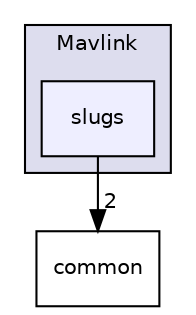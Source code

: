 digraph "Mavlink/slugs" {
  compound=true
  node [ fontsize="10", fontname="Helvetica"];
  edge [ labelfontsize="10", labelfontname="Helvetica"];
  subgraph clusterdir_c1a4da077515c6906d4cf31a479036ae {
    graph [ bgcolor="#ddddee", pencolor="black", label="Mavlink" fontname="Helvetica", fontsize="10", URL="dir_c1a4da077515c6906d4cf31a479036ae.html"]
  dir_f2ea229d8e28506b03313778d82f530e [shape=box, label="slugs", style="filled", fillcolor="#eeeeff", pencolor="black", URL="dir_f2ea229d8e28506b03313778d82f530e.html"];
  }
  dir_4c057851c48f94592cfeafad14b1565d [shape=box label="common" URL="dir_4c057851c48f94592cfeafad14b1565d.html"];
  dir_f2ea229d8e28506b03313778d82f530e->dir_4c057851c48f94592cfeafad14b1565d [headlabel="2", labeldistance=1.5 headhref="dir_000007_000004.html"];
}

